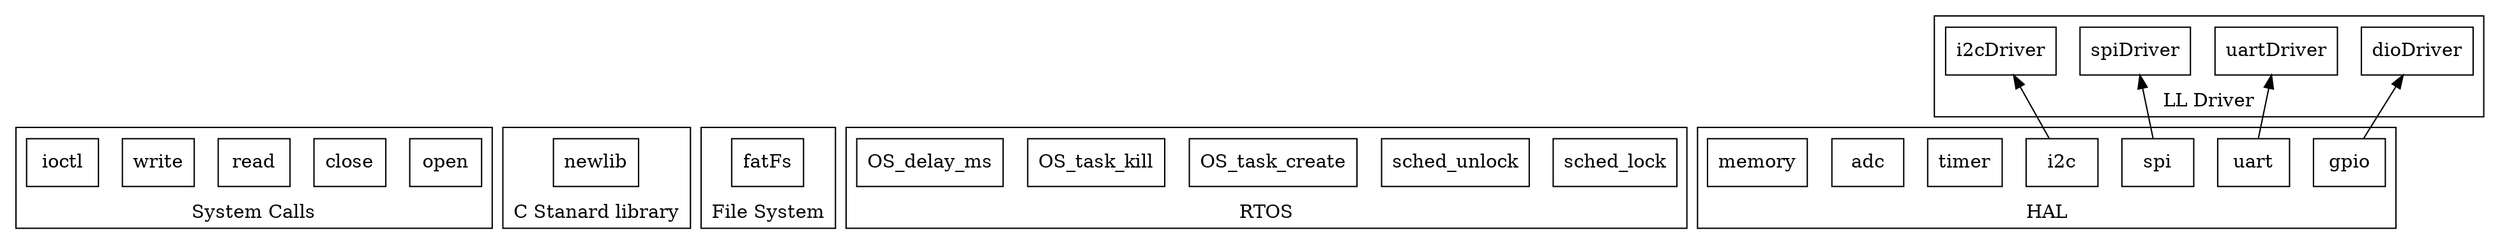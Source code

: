 digraph classes {
	rankdir=BT
	node[shape=record]

	subgraph cluster_syscalls
	{
		label = "System Calls";
		open
		close
		read
		write
		ioctl
	}

	subgraph cluster_stdclib
	{
		label = "C Stanard library";
		newlib
	}

	subgraph cluster_filesystem
	{
		label = "File System";
		fatFs
	}

	subgraph cluster_rtos
	{
		label = "RTOS";
		sched_lock
		sched_unlock
		OS_task_create
		OS_task_kill
		OS_delay_ms
	}

	subgraph cluster_ll_driver
	{
		label = "LL Driver";
		dioDriver
		uartDriver
		spiDriver
		i2cDriver
	}

	subgraph cluster_hal
	{
		label ="HAL";
		gpio -> dioDriver
		uart -> uartDriver
		i2c -> i2cDriver
		spi -> spiDriver
		timer
		adc
		memory
	}


}

